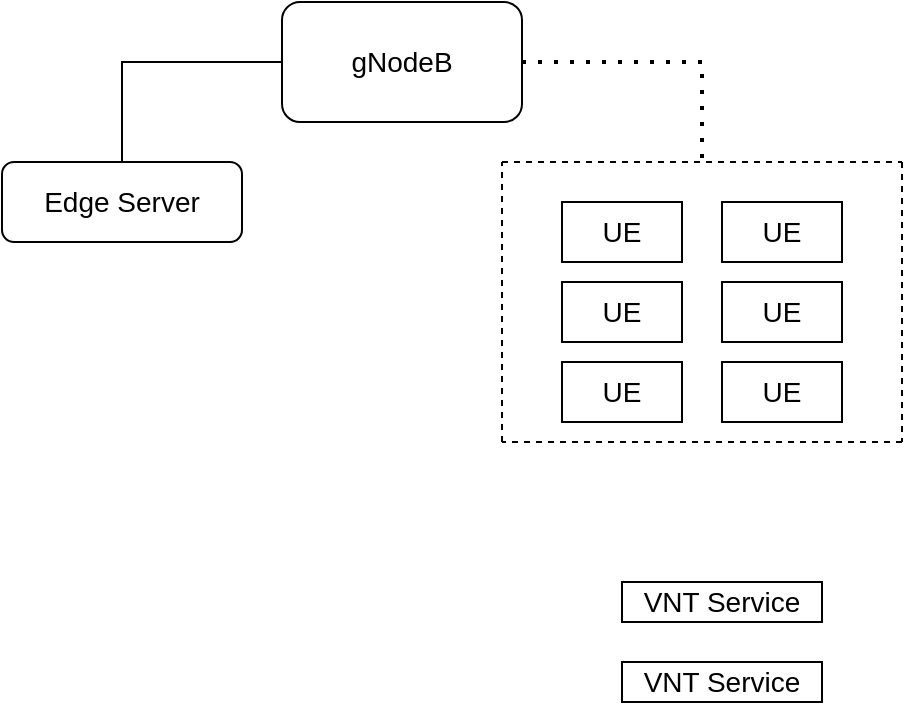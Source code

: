 <mxfile version="16.4.5" type="github">
  <diagram id="26PaZwHfb4GwZ9CBuKKn" name="Page-1">
    <mxGraphModel dx="1422" dy="754" grid="1" gridSize="10" guides="1" tooltips="1" connect="1" arrows="1" fold="1" page="1" pageScale="1" pageWidth="827" pageHeight="1169" math="0" shadow="0">
      <root>
        <mxCell id="0" />
        <mxCell id="1" parent="0" />
        <mxCell id="3v_9FHs3D7X42sRfUWYX-2" value="&lt;font style=&quot;font-size: 14px&quot;&gt;UE&lt;/font&gt;" style="rounded=0;whiteSpace=wrap;html=1;" vertex="1" parent="1">
          <mxGeometry x="470" y="240" width="60" height="30" as="geometry" />
        </mxCell>
        <mxCell id="3v_9FHs3D7X42sRfUWYX-3" value="&lt;font style=&quot;font-size: 14px&quot;&gt;UE&lt;/font&gt;" style="rounded=0;whiteSpace=wrap;html=1;" vertex="1" parent="1">
          <mxGeometry x="550" y="240" width="60" height="30" as="geometry" />
        </mxCell>
        <mxCell id="3v_9FHs3D7X42sRfUWYX-4" value="&lt;font style=&quot;font-size: 14px&quot;&gt;UE&lt;/font&gt;" style="rounded=0;whiteSpace=wrap;html=1;" vertex="1" parent="1">
          <mxGeometry x="470" y="280" width="60" height="30" as="geometry" />
        </mxCell>
        <mxCell id="3v_9FHs3D7X42sRfUWYX-5" value="&lt;font style=&quot;font-size: 14px&quot;&gt;UE&lt;/font&gt;" style="rounded=0;whiteSpace=wrap;html=1;" vertex="1" parent="1">
          <mxGeometry x="550" y="280" width="60" height="30" as="geometry" />
        </mxCell>
        <mxCell id="3v_9FHs3D7X42sRfUWYX-6" value="&lt;font style=&quot;font-size: 14px&quot;&gt;UE&lt;/font&gt;" style="rounded=0;whiteSpace=wrap;html=1;" vertex="1" parent="1">
          <mxGeometry x="470" y="320" width="60" height="30" as="geometry" />
        </mxCell>
        <mxCell id="3v_9FHs3D7X42sRfUWYX-7" value="&lt;font style=&quot;font-size: 14px&quot;&gt;UE&lt;/font&gt;" style="rounded=0;whiteSpace=wrap;html=1;" vertex="1" parent="1">
          <mxGeometry x="550" y="320" width="60" height="30" as="geometry" />
        </mxCell>
        <mxCell id="3v_9FHs3D7X42sRfUWYX-8" value="gNodeB" style="rounded=1;whiteSpace=wrap;html=1;fontSize=14;" vertex="1" parent="1">
          <mxGeometry x="330" y="140" width="120" height="60" as="geometry" />
        </mxCell>
        <mxCell id="3v_9FHs3D7X42sRfUWYX-11" value="" style="endArrow=none;dashed=1;html=1;rounded=0;fontSize=14;" edge="1" parent="1">
          <mxGeometry width="50" height="50" relative="1" as="geometry">
            <mxPoint x="440" y="360" as="sourcePoint" />
            <mxPoint x="440" y="220" as="targetPoint" />
          </mxGeometry>
        </mxCell>
        <mxCell id="3v_9FHs3D7X42sRfUWYX-12" value="" style="endArrow=none;dashed=1;html=1;rounded=0;fontSize=14;" edge="1" parent="1">
          <mxGeometry width="50" height="50" relative="1" as="geometry">
            <mxPoint x="640" y="360" as="sourcePoint" />
            <mxPoint x="440" y="360" as="targetPoint" />
          </mxGeometry>
        </mxCell>
        <mxCell id="3v_9FHs3D7X42sRfUWYX-13" value="" style="endArrow=none;dashed=1;html=1;rounded=0;fontSize=14;" edge="1" parent="1">
          <mxGeometry width="50" height="50" relative="1" as="geometry">
            <mxPoint x="440" y="220" as="sourcePoint" />
            <mxPoint x="640" y="220" as="targetPoint" />
          </mxGeometry>
        </mxCell>
        <mxCell id="3v_9FHs3D7X42sRfUWYX-14" value="" style="endArrow=none;dashed=1;html=1;rounded=0;fontSize=14;" edge="1" parent="1">
          <mxGeometry width="50" height="50" relative="1" as="geometry">
            <mxPoint x="640" y="220" as="sourcePoint" />
            <mxPoint x="640" y="360" as="targetPoint" />
          </mxGeometry>
        </mxCell>
        <mxCell id="3v_9FHs3D7X42sRfUWYX-15" value="" style="endArrow=none;dashed=1;html=1;dashPattern=1 3;strokeWidth=2;rounded=0;fontSize=14;exitX=1;exitY=0.5;exitDx=0;exitDy=0;" edge="1" parent="1" source="3v_9FHs3D7X42sRfUWYX-8">
          <mxGeometry width="50" height="50" relative="1" as="geometry">
            <mxPoint x="390" y="460" as="sourcePoint" />
            <mxPoint x="540" y="220" as="targetPoint" />
            <Array as="points">
              <mxPoint x="540" y="170" />
              <mxPoint x="540" y="180" />
            </Array>
          </mxGeometry>
        </mxCell>
        <mxCell id="3v_9FHs3D7X42sRfUWYX-16" value="" style="endArrow=none;html=1;rounded=0;fontSize=14;exitX=0;exitY=0.5;exitDx=0;exitDy=0;" edge="1" parent="1" source="3v_9FHs3D7X42sRfUWYX-8" target="3v_9FHs3D7X42sRfUWYX-17">
          <mxGeometry width="50" height="50" relative="1" as="geometry">
            <mxPoint x="390" y="460" as="sourcePoint" />
            <mxPoint x="250" y="210" as="targetPoint" />
            <Array as="points">
              <mxPoint x="250" y="170" />
            </Array>
          </mxGeometry>
        </mxCell>
        <mxCell id="3v_9FHs3D7X42sRfUWYX-17" value="Edge Server" style="rounded=1;whiteSpace=wrap;html=1;fontSize=14;" vertex="1" parent="1">
          <mxGeometry x="190" y="220" width="120" height="40" as="geometry" />
        </mxCell>
        <mxCell id="3v_9FHs3D7X42sRfUWYX-18" value="VNT Service&lt;br&gt;" style="rounded=0;whiteSpace=wrap;html=1;fontSize=14;" vertex="1" parent="1">
          <mxGeometry x="500" y="430" width="100" height="20" as="geometry" />
        </mxCell>
        <mxCell id="3v_9FHs3D7X42sRfUWYX-19" value="VNT Service&lt;br&gt;" style="rounded=0;whiteSpace=wrap;html=1;fontSize=14;" vertex="1" parent="1">
          <mxGeometry x="500" y="470" width="100" height="20" as="geometry" />
        </mxCell>
      </root>
    </mxGraphModel>
  </diagram>
</mxfile>
